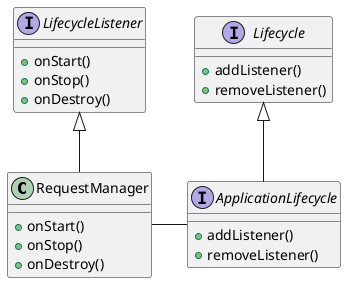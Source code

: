 @startuml


class RequestManager
class ApplicationLifecycle
interface Lifecycle
interface LifecycleListener

LifecycleListener <|-- RequestManager
Lifecycle <|-- ApplicationLifecycle
RequestManager -right- ApplicationLifecycle


interface Lifecycle {
+addListener()
+removeListener()
}

interface ApplicationLifecycle {
+addListener()
+removeListener()
}

interface LifecycleListener {
+onStart()
+onStop()
+onDestroy()
}

class RequestManager {
+onStart()
+onStop()
+onDestroy()
}



@enduml